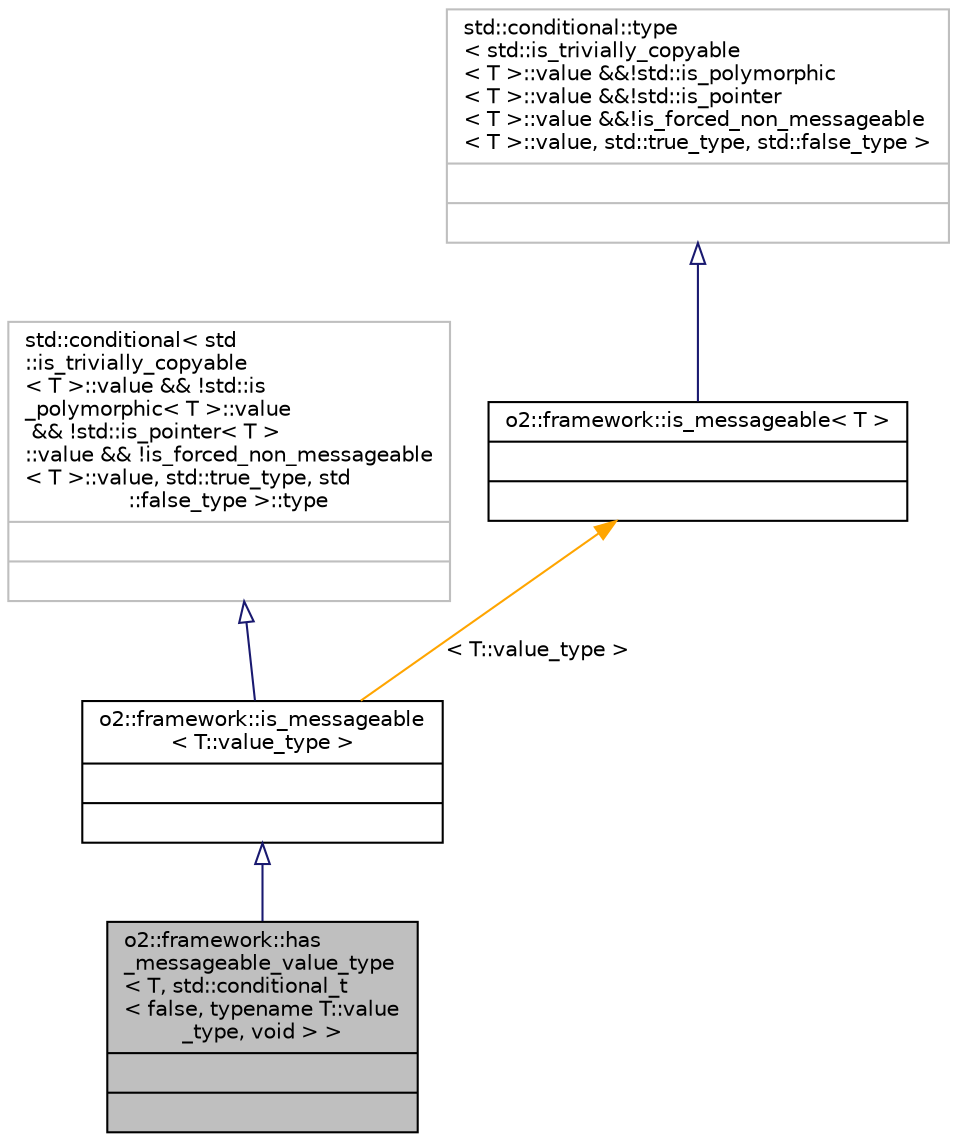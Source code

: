 digraph "o2::framework::has_messageable_value_type&lt; T, std::conditional_t&lt; false, typename T::value_type, void &gt; &gt;"
{
 // INTERACTIVE_SVG=YES
  bgcolor="transparent";
  edge [fontname="Helvetica",fontsize="10",labelfontname="Helvetica",labelfontsize="10"];
  node [fontname="Helvetica",fontsize="10",shape=record];
  Node5 [label="{o2::framework::has\l_messageable_value_type\l\< T, std::conditional_t\l\< false, typename T::value\l_type, void \> \>\n||}",height=0.2,width=0.4,color="black", fillcolor="grey75", style="filled", fontcolor="black"];
  Node6 -> Node5 [dir="back",color="midnightblue",fontsize="10",style="solid",arrowtail="onormal",fontname="Helvetica"];
  Node6 [label="{o2::framework::is_messageable\l\< T::value_type \>\n||}",height=0.2,width=0.4,color="black",URL="$de/de6/structo2_1_1framework_1_1is__messageable.html"];
  Node7 -> Node6 [dir="back",color="midnightblue",fontsize="10",style="solid",arrowtail="onormal",fontname="Helvetica"];
  Node7 [label="{std::conditional\< std\l::is_trivially_copyable\l\< T \>::value && !std::is\l_polymorphic\< T \>::value\l && !std::is_pointer\< T \>\l::value && !is_forced_non_messageable\l\< T \>::value, std::true_type, std\l::false_type \>::type\n||}",height=0.2,width=0.4,color="grey75"];
  Node8 -> Node6 [dir="back",color="orange",fontsize="10",style="solid",label=" \< T::value_type \>" ,fontname="Helvetica"];
  Node8 [label="{o2::framework::is_messageable\< T \>\n||}",height=0.2,width=0.4,color="black",URL="$de/de6/structo2_1_1framework_1_1is__messageable.html"];
  Node9 -> Node8 [dir="back",color="midnightblue",fontsize="10",style="solid",arrowtail="onormal",fontname="Helvetica"];
  Node9 [label="{std::conditional::type\l\< std::is_trivially_copyable\l\< T \>::value &&!std::is_polymorphic\l\< T \>::value &&!std::is_pointer\l\< T \>::value &&!is_forced_non_messageable\l\< T \>::value, std::true_type, std::false_type \>\n||}",height=0.2,width=0.4,color="grey75"];
}
